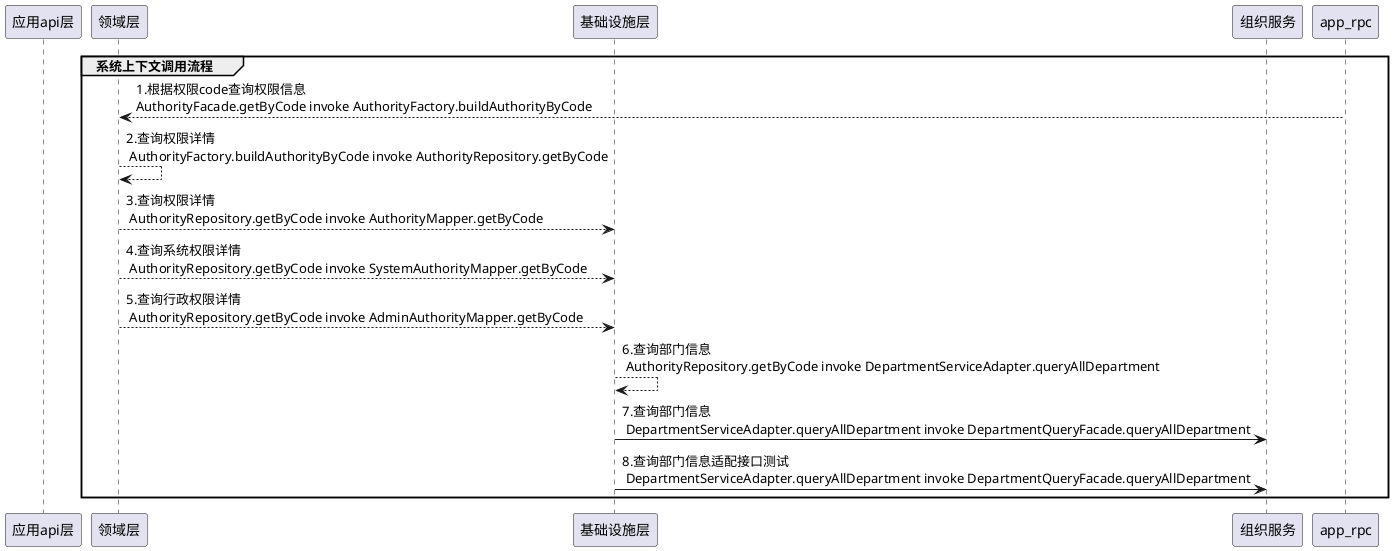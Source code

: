 @startuml

participant  应用api层 as  facade
participant  领域层 as  domain
participant  基础设施层 as  infrast
participant  组织服务 as  infosysuser

group 系统上下文调用流程
app_rpc --> domain: 1.根据权限code查询权限信息\nAuthorityFacade.getByCode invoke AuthorityFactory.buildAuthorityByCode
domain --> domain:2.查询权限详情\n AuthorityFactory.buildAuthorityByCode invoke AuthorityRepository.getByCode
domain --> infrast:3.查询权限详情\n AuthorityRepository.getByCode invoke AuthorityMapper.getByCode
domain --> infrast:4.查询系统权限详情\n AuthorityRepository.getByCode invoke SystemAuthorityMapper.getByCode
domain --> infrast:5.查询行政权限详情\n AuthorityRepository.getByCode invoke AdminAuthorityMapper.getByCode
infrast --> infrast:6.查询部门信息\n AuthorityRepository.getByCode invoke DepartmentServiceAdapter.queryAllDepartment
infrast -> infosysuser:7.查询部门信息\n DepartmentServiceAdapter.queryAllDepartment invoke DepartmentQueryFacade.queryAllDepartment
infrast -> infosysuser:8.查询部门信息适配接口测试\n DepartmentServiceAdapter.queryAllDepartment invoke DepartmentQueryFacade.queryAllDepartment


end

@enduml